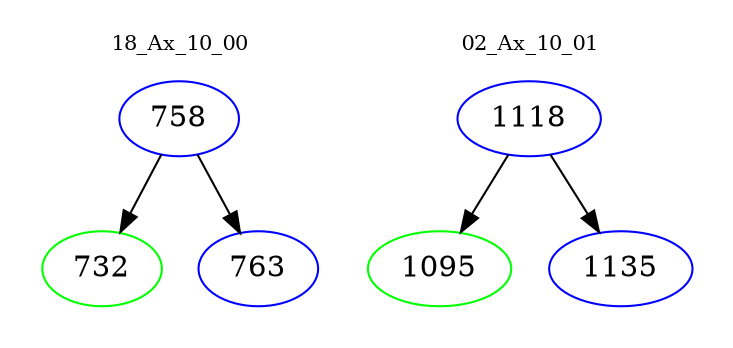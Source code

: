 digraph{
subgraph cluster_0 {
color = white
label = "18_Ax_10_00";
fontsize=10;
T0_758 [label="758", color="blue"]
T0_758 -> T0_732 [color="black"]
T0_732 [label="732", color="green"]
T0_758 -> T0_763 [color="black"]
T0_763 [label="763", color="blue"]
}
subgraph cluster_1 {
color = white
label = "02_Ax_10_01";
fontsize=10;
T1_1118 [label="1118", color="blue"]
T1_1118 -> T1_1095 [color="black"]
T1_1095 [label="1095", color="green"]
T1_1118 -> T1_1135 [color="black"]
T1_1135 [label="1135", color="blue"]
}
}
